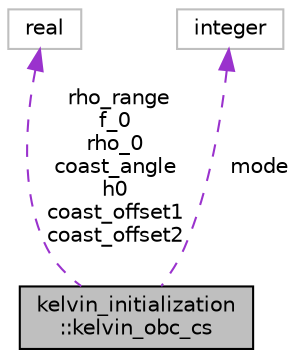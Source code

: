 digraph "kelvin_initialization::kelvin_obc_cs"
{
 // INTERACTIVE_SVG=YES
 // LATEX_PDF_SIZE
  edge [fontname="Helvetica",fontsize="10",labelfontname="Helvetica",labelfontsize="10"];
  node [fontname="Helvetica",fontsize="10",shape=record];
  Node1 [label="kelvin_initialization\l::kelvin_obc_cs",height=0.2,width=0.4,color="black", fillcolor="grey75", style="filled", fontcolor="black",tooltip="Control structure for Kelvin wave open boundaries."];
  Node2 -> Node1 [dir="back",color="darkorchid3",fontsize="10",style="dashed",label=" rho_range\nf_0\nrho_0\ncoast_angle\nh0\ncoast_offset1\ncoast_offset2" ,fontname="Helvetica"];
  Node2 [label="real",height=0.2,width=0.4,color="grey75", fillcolor="white", style="filled",tooltip=" "];
  Node3 -> Node1 [dir="back",color="darkorchid3",fontsize="10",style="dashed",label=" mode" ,fontname="Helvetica"];
  Node3 [label="integer",height=0.2,width=0.4,color="grey75", fillcolor="white", style="filled",tooltip=" "];
}
